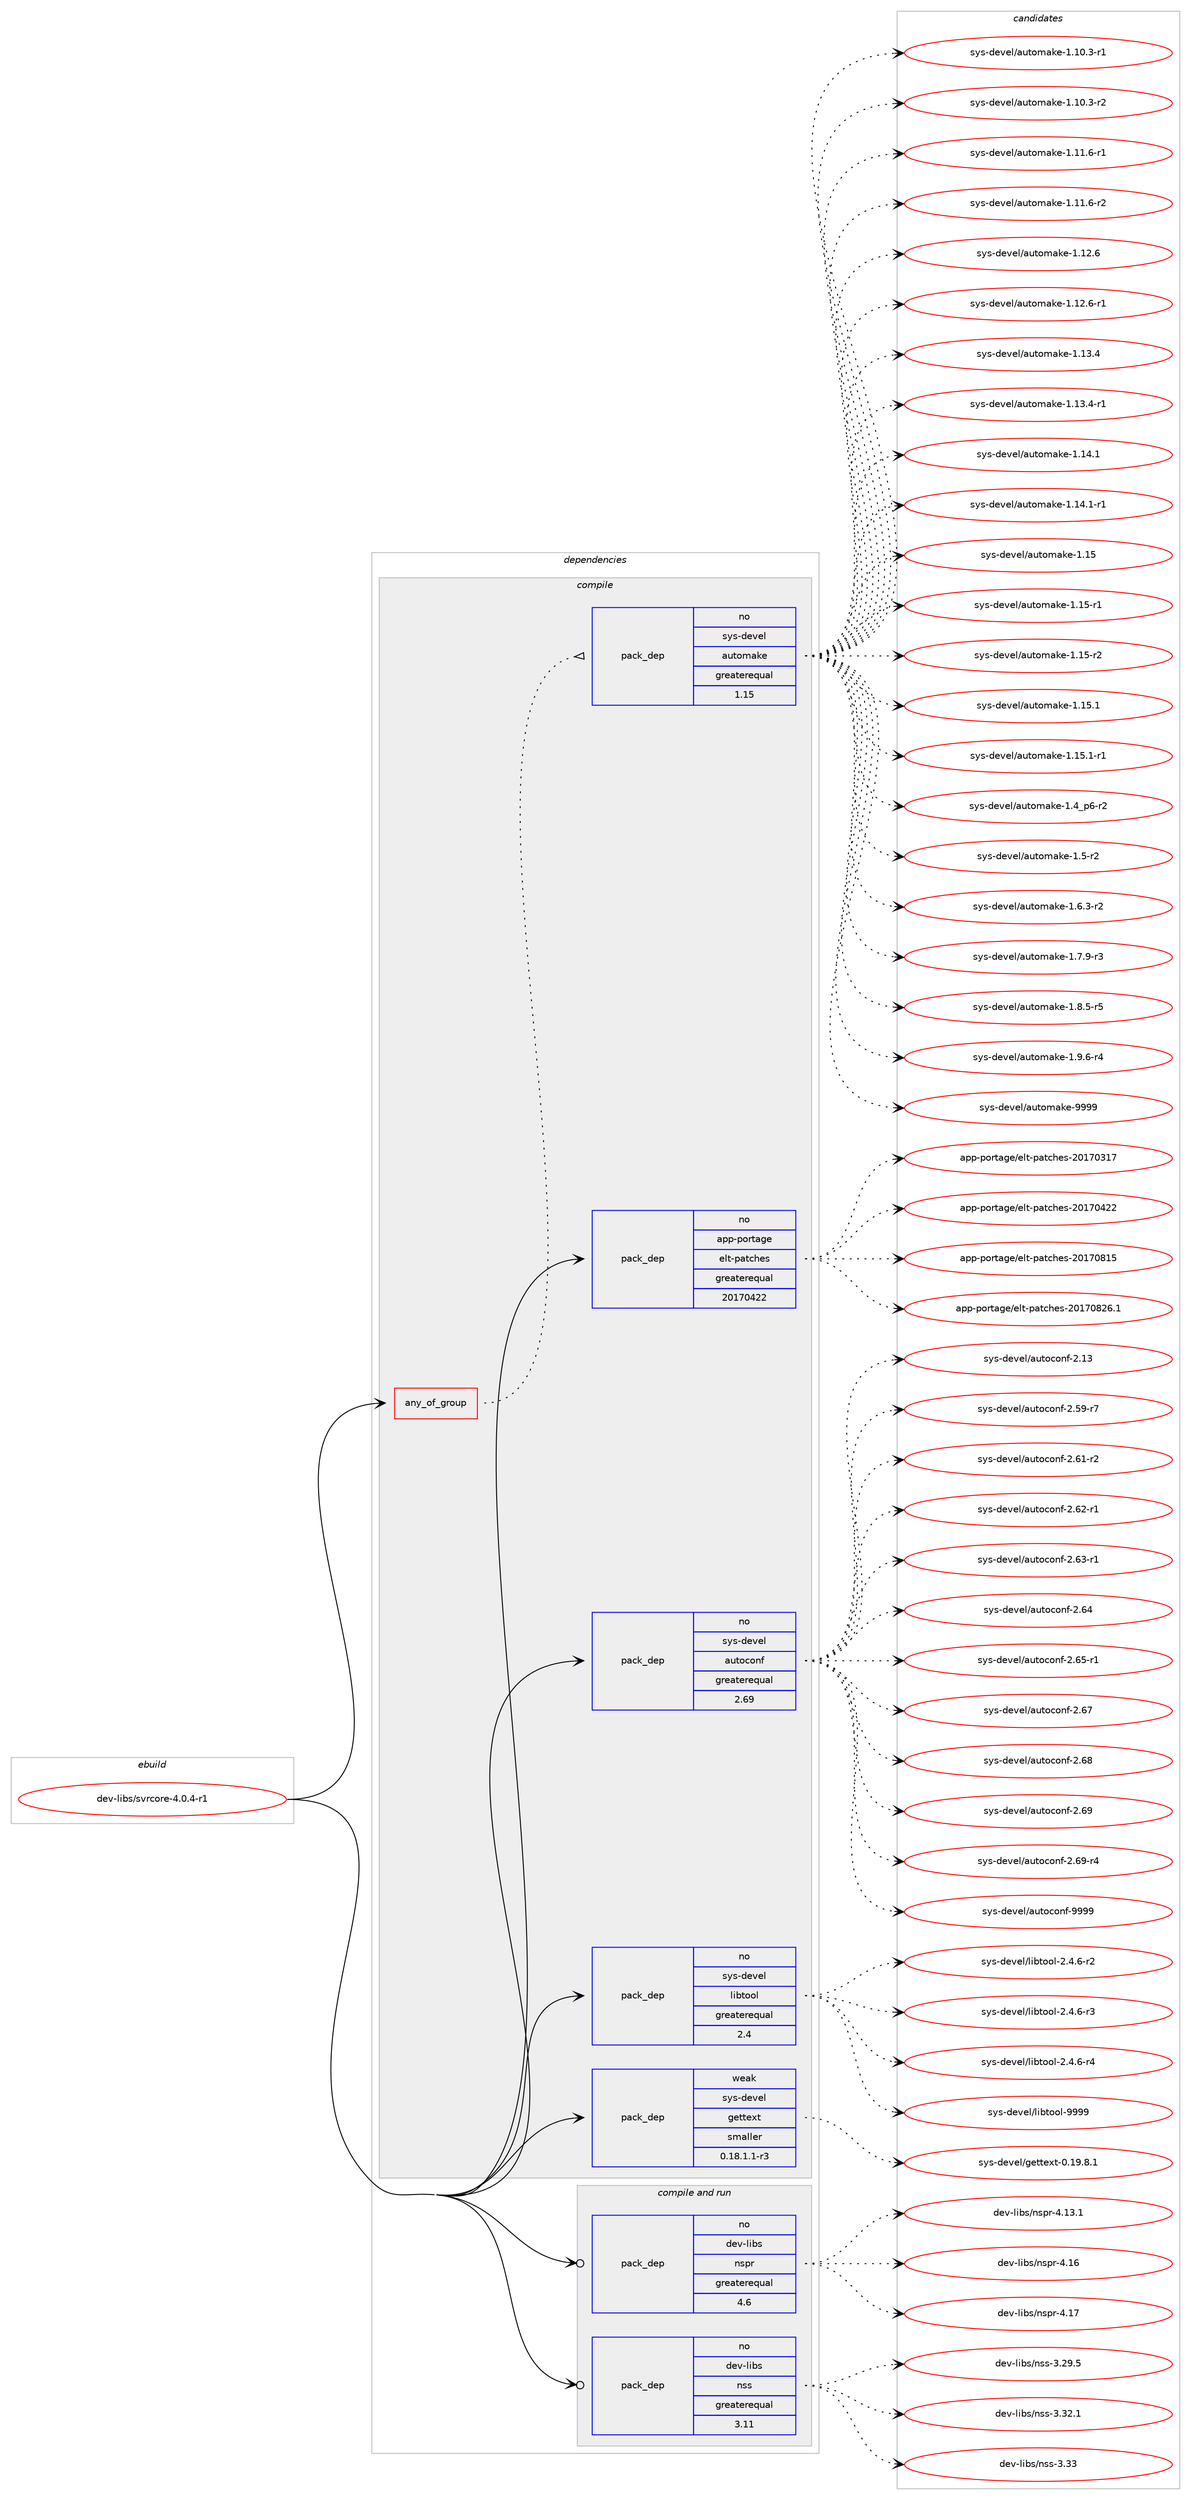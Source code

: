 digraph prolog {

# *************
# Graph options
# *************

newrank=true;
concentrate=true;
compound=true;
graph [rankdir=LR,fontname=Helvetica,fontsize=10,ranksep=1.5];#, ranksep=2.5, nodesep=0.2];
edge  [arrowhead=vee];
node  [fontname=Helvetica,fontsize=10];

# **********
# The ebuild
# **********

subgraph cluster_leftcol {
color=gray;
rank=same;
label=<<i>ebuild</i>>;
id [label="dev-libs/svrcore-4.0.4-r1", color=red, width=4, href="../dev-libs/svrcore-4.0.4-r1.svg"];
}

# ****************
# The dependencies
# ****************

subgraph cluster_midcol {
color=gray;
label=<<i>dependencies</i>>;
subgraph cluster_compile {
fillcolor="#eeeeee";
style=filled;
label=<<i>compile</i>>;
subgraph any3551 {
dependency119571 [label=<<TABLE BORDER="0" CELLBORDER="1" CELLSPACING="0" CELLPADDING="4"><TR><TD CELLPADDING="10">any_of_group</TD></TR></TABLE>>, shape=none, color=red];subgraph pack90097 {
dependency119572 [label=<<TABLE BORDER="0" CELLBORDER="1" CELLSPACING="0" CELLPADDING="4" WIDTH="220"><TR><TD ROWSPAN="6" CELLPADDING="30">pack_dep</TD></TR><TR><TD WIDTH="110">no</TD></TR><TR><TD>sys-devel</TD></TR><TR><TD>automake</TD></TR><TR><TD>greaterequal</TD></TR><TR><TD>1.15</TD></TR></TABLE>>, shape=none, color=blue];
}
dependency119571:e -> dependency119572:w [weight=20,style="dotted",arrowhead="oinv"];
}
id:e -> dependency119571:w [weight=20,style="solid",arrowhead="vee"];
subgraph pack90098 {
dependency119573 [label=<<TABLE BORDER="0" CELLBORDER="1" CELLSPACING="0" CELLPADDING="4" WIDTH="220"><TR><TD ROWSPAN="6" CELLPADDING="30">pack_dep</TD></TR><TR><TD WIDTH="110">no</TD></TR><TR><TD>app-portage</TD></TR><TR><TD>elt-patches</TD></TR><TR><TD>greaterequal</TD></TR><TR><TD>20170422</TD></TR></TABLE>>, shape=none, color=blue];
}
id:e -> dependency119573:w [weight=20,style="solid",arrowhead="vee"];
subgraph pack90099 {
dependency119574 [label=<<TABLE BORDER="0" CELLBORDER="1" CELLSPACING="0" CELLPADDING="4" WIDTH="220"><TR><TD ROWSPAN="6" CELLPADDING="30">pack_dep</TD></TR><TR><TD WIDTH="110">no</TD></TR><TR><TD>sys-devel</TD></TR><TR><TD>autoconf</TD></TR><TR><TD>greaterequal</TD></TR><TR><TD>2.69</TD></TR></TABLE>>, shape=none, color=blue];
}
id:e -> dependency119574:w [weight=20,style="solid",arrowhead="vee"];
subgraph pack90100 {
dependency119575 [label=<<TABLE BORDER="0" CELLBORDER="1" CELLSPACING="0" CELLPADDING="4" WIDTH="220"><TR><TD ROWSPAN="6" CELLPADDING="30">pack_dep</TD></TR><TR><TD WIDTH="110">no</TD></TR><TR><TD>sys-devel</TD></TR><TR><TD>libtool</TD></TR><TR><TD>greaterequal</TD></TR><TR><TD>2.4</TD></TR></TABLE>>, shape=none, color=blue];
}
id:e -> dependency119575:w [weight=20,style="solid",arrowhead="vee"];
subgraph pack90101 {
dependency119576 [label=<<TABLE BORDER="0" CELLBORDER="1" CELLSPACING="0" CELLPADDING="4" WIDTH="220"><TR><TD ROWSPAN="6" CELLPADDING="30">pack_dep</TD></TR><TR><TD WIDTH="110">weak</TD></TR><TR><TD>sys-devel</TD></TR><TR><TD>gettext</TD></TR><TR><TD>smaller</TD></TR><TR><TD>0.18.1.1-r3</TD></TR></TABLE>>, shape=none, color=blue];
}
id:e -> dependency119576:w [weight=20,style="solid",arrowhead="vee"];
}
subgraph cluster_compileandrun {
fillcolor="#eeeeee";
style=filled;
label=<<i>compile and run</i>>;
subgraph pack90102 {
dependency119577 [label=<<TABLE BORDER="0" CELLBORDER="1" CELLSPACING="0" CELLPADDING="4" WIDTH="220"><TR><TD ROWSPAN="6" CELLPADDING="30">pack_dep</TD></TR><TR><TD WIDTH="110">no</TD></TR><TR><TD>dev-libs</TD></TR><TR><TD>nspr</TD></TR><TR><TD>greaterequal</TD></TR><TR><TD>4.6</TD></TR></TABLE>>, shape=none, color=blue];
}
id:e -> dependency119577:w [weight=20,style="solid",arrowhead="odotvee"];
subgraph pack90103 {
dependency119578 [label=<<TABLE BORDER="0" CELLBORDER="1" CELLSPACING="0" CELLPADDING="4" WIDTH="220"><TR><TD ROWSPAN="6" CELLPADDING="30">pack_dep</TD></TR><TR><TD WIDTH="110">no</TD></TR><TR><TD>dev-libs</TD></TR><TR><TD>nss</TD></TR><TR><TD>greaterequal</TD></TR><TR><TD>3.11</TD></TR></TABLE>>, shape=none, color=blue];
}
id:e -> dependency119578:w [weight=20,style="solid",arrowhead="odotvee"];
}
subgraph cluster_run {
fillcolor="#eeeeee";
style=filled;
label=<<i>run</i>>;
}
}

# **************
# The candidates
# **************

subgraph cluster_choices {
rank=same;
color=gray;
label=<<i>candidates</i>>;

subgraph choice90097 {
color=black;
nodesep=1;
choice11512111545100101118101108479711711611110997107101454946494846514511449 [label="sys-devel/automake-1.10.3-r1", color=red, width=4,href="../sys-devel/automake-1.10.3-r1.svg"];
choice11512111545100101118101108479711711611110997107101454946494846514511450 [label="sys-devel/automake-1.10.3-r2", color=red, width=4,href="../sys-devel/automake-1.10.3-r2.svg"];
choice11512111545100101118101108479711711611110997107101454946494946544511449 [label="sys-devel/automake-1.11.6-r1", color=red, width=4,href="../sys-devel/automake-1.11.6-r1.svg"];
choice11512111545100101118101108479711711611110997107101454946494946544511450 [label="sys-devel/automake-1.11.6-r2", color=red, width=4,href="../sys-devel/automake-1.11.6-r2.svg"];
choice1151211154510010111810110847971171161111099710710145494649504654 [label="sys-devel/automake-1.12.6", color=red, width=4,href="../sys-devel/automake-1.12.6.svg"];
choice11512111545100101118101108479711711611110997107101454946495046544511449 [label="sys-devel/automake-1.12.6-r1", color=red, width=4,href="../sys-devel/automake-1.12.6-r1.svg"];
choice1151211154510010111810110847971171161111099710710145494649514652 [label="sys-devel/automake-1.13.4", color=red, width=4,href="../sys-devel/automake-1.13.4.svg"];
choice11512111545100101118101108479711711611110997107101454946495146524511449 [label="sys-devel/automake-1.13.4-r1", color=red, width=4,href="../sys-devel/automake-1.13.4-r1.svg"];
choice1151211154510010111810110847971171161111099710710145494649524649 [label="sys-devel/automake-1.14.1", color=red, width=4,href="../sys-devel/automake-1.14.1.svg"];
choice11512111545100101118101108479711711611110997107101454946495246494511449 [label="sys-devel/automake-1.14.1-r1", color=red, width=4,href="../sys-devel/automake-1.14.1-r1.svg"];
choice115121115451001011181011084797117116111109971071014549464953 [label="sys-devel/automake-1.15", color=red, width=4,href="../sys-devel/automake-1.15.svg"];
choice1151211154510010111810110847971171161111099710710145494649534511449 [label="sys-devel/automake-1.15-r1", color=red, width=4,href="../sys-devel/automake-1.15-r1.svg"];
choice1151211154510010111810110847971171161111099710710145494649534511450 [label="sys-devel/automake-1.15-r2", color=red, width=4,href="../sys-devel/automake-1.15-r2.svg"];
choice1151211154510010111810110847971171161111099710710145494649534649 [label="sys-devel/automake-1.15.1", color=red, width=4,href="../sys-devel/automake-1.15.1.svg"];
choice11512111545100101118101108479711711611110997107101454946495346494511449 [label="sys-devel/automake-1.15.1-r1", color=red, width=4,href="../sys-devel/automake-1.15.1-r1.svg"];
choice115121115451001011181011084797117116111109971071014549465295112544511450 [label="sys-devel/automake-1.4_p6-r2", color=red, width=4,href="../sys-devel/automake-1.4_p6-r2.svg"];
choice11512111545100101118101108479711711611110997107101454946534511450 [label="sys-devel/automake-1.5-r2", color=red, width=4,href="../sys-devel/automake-1.5-r2.svg"];
choice115121115451001011181011084797117116111109971071014549465446514511450 [label="sys-devel/automake-1.6.3-r2", color=red, width=4,href="../sys-devel/automake-1.6.3-r2.svg"];
choice115121115451001011181011084797117116111109971071014549465546574511451 [label="sys-devel/automake-1.7.9-r3", color=red, width=4,href="../sys-devel/automake-1.7.9-r3.svg"];
choice115121115451001011181011084797117116111109971071014549465646534511453 [label="sys-devel/automake-1.8.5-r5", color=red, width=4,href="../sys-devel/automake-1.8.5-r5.svg"];
choice115121115451001011181011084797117116111109971071014549465746544511452 [label="sys-devel/automake-1.9.6-r4", color=red, width=4,href="../sys-devel/automake-1.9.6-r4.svg"];
choice115121115451001011181011084797117116111109971071014557575757 [label="sys-devel/automake-9999", color=red, width=4,href="../sys-devel/automake-9999.svg"];
dependency119572:e -> choice11512111545100101118101108479711711611110997107101454946494846514511449:w [style=dotted,weight="100"];
dependency119572:e -> choice11512111545100101118101108479711711611110997107101454946494846514511450:w [style=dotted,weight="100"];
dependency119572:e -> choice11512111545100101118101108479711711611110997107101454946494946544511449:w [style=dotted,weight="100"];
dependency119572:e -> choice11512111545100101118101108479711711611110997107101454946494946544511450:w [style=dotted,weight="100"];
dependency119572:e -> choice1151211154510010111810110847971171161111099710710145494649504654:w [style=dotted,weight="100"];
dependency119572:e -> choice11512111545100101118101108479711711611110997107101454946495046544511449:w [style=dotted,weight="100"];
dependency119572:e -> choice1151211154510010111810110847971171161111099710710145494649514652:w [style=dotted,weight="100"];
dependency119572:e -> choice11512111545100101118101108479711711611110997107101454946495146524511449:w [style=dotted,weight="100"];
dependency119572:e -> choice1151211154510010111810110847971171161111099710710145494649524649:w [style=dotted,weight="100"];
dependency119572:e -> choice11512111545100101118101108479711711611110997107101454946495246494511449:w [style=dotted,weight="100"];
dependency119572:e -> choice115121115451001011181011084797117116111109971071014549464953:w [style=dotted,weight="100"];
dependency119572:e -> choice1151211154510010111810110847971171161111099710710145494649534511449:w [style=dotted,weight="100"];
dependency119572:e -> choice1151211154510010111810110847971171161111099710710145494649534511450:w [style=dotted,weight="100"];
dependency119572:e -> choice1151211154510010111810110847971171161111099710710145494649534649:w [style=dotted,weight="100"];
dependency119572:e -> choice11512111545100101118101108479711711611110997107101454946495346494511449:w [style=dotted,weight="100"];
dependency119572:e -> choice115121115451001011181011084797117116111109971071014549465295112544511450:w [style=dotted,weight="100"];
dependency119572:e -> choice11512111545100101118101108479711711611110997107101454946534511450:w [style=dotted,weight="100"];
dependency119572:e -> choice115121115451001011181011084797117116111109971071014549465446514511450:w [style=dotted,weight="100"];
dependency119572:e -> choice115121115451001011181011084797117116111109971071014549465546574511451:w [style=dotted,weight="100"];
dependency119572:e -> choice115121115451001011181011084797117116111109971071014549465646534511453:w [style=dotted,weight="100"];
dependency119572:e -> choice115121115451001011181011084797117116111109971071014549465746544511452:w [style=dotted,weight="100"];
dependency119572:e -> choice115121115451001011181011084797117116111109971071014557575757:w [style=dotted,weight="100"];
}
subgraph choice90098 {
color=black;
nodesep=1;
choice97112112451121111141169710310147101108116451129711699104101115455048495548514955 [label="app-portage/elt-patches-20170317", color=red, width=4,href="../app-portage/elt-patches-20170317.svg"];
choice97112112451121111141169710310147101108116451129711699104101115455048495548525050 [label="app-portage/elt-patches-20170422", color=red, width=4,href="../app-portage/elt-patches-20170422.svg"];
choice97112112451121111141169710310147101108116451129711699104101115455048495548564953 [label="app-portage/elt-patches-20170815", color=red, width=4,href="../app-portage/elt-patches-20170815.svg"];
choice971121124511211111411697103101471011081164511297116991041011154550484955485650544649 [label="app-portage/elt-patches-20170826.1", color=red, width=4,href="../app-portage/elt-patches-20170826.1.svg"];
dependency119573:e -> choice97112112451121111141169710310147101108116451129711699104101115455048495548514955:w [style=dotted,weight="100"];
dependency119573:e -> choice97112112451121111141169710310147101108116451129711699104101115455048495548525050:w [style=dotted,weight="100"];
dependency119573:e -> choice97112112451121111141169710310147101108116451129711699104101115455048495548564953:w [style=dotted,weight="100"];
dependency119573:e -> choice971121124511211111411697103101471011081164511297116991041011154550484955485650544649:w [style=dotted,weight="100"];
}
subgraph choice90099 {
color=black;
nodesep=1;
choice115121115451001011181011084797117116111991111101024550464951 [label="sys-devel/autoconf-2.13", color=red, width=4,href="../sys-devel/autoconf-2.13.svg"];
choice1151211154510010111810110847971171161119911111010245504653574511455 [label="sys-devel/autoconf-2.59-r7", color=red, width=4,href="../sys-devel/autoconf-2.59-r7.svg"];
choice1151211154510010111810110847971171161119911111010245504654494511450 [label="sys-devel/autoconf-2.61-r2", color=red, width=4,href="../sys-devel/autoconf-2.61-r2.svg"];
choice1151211154510010111810110847971171161119911111010245504654504511449 [label="sys-devel/autoconf-2.62-r1", color=red, width=4,href="../sys-devel/autoconf-2.62-r1.svg"];
choice1151211154510010111810110847971171161119911111010245504654514511449 [label="sys-devel/autoconf-2.63-r1", color=red, width=4,href="../sys-devel/autoconf-2.63-r1.svg"];
choice115121115451001011181011084797117116111991111101024550465452 [label="sys-devel/autoconf-2.64", color=red, width=4,href="../sys-devel/autoconf-2.64.svg"];
choice1151211154510010111810110847971171161119911111010245504654534511449 [label="sys-devel/autoconf-2.65-r1", color=red, width=4,href="../sys-devel/autoconf-2.65-r1.svg"];
choice115121115451001011181011084797117116111991111101024550465455 [label="sys-devel/autoconf-2.67", color=red, width=4,href="../sys-devel/autoconf-2.67.svg"];
choice115121115451001011181011084797117116111991111101024550465456 [label="sys-devel/autoconf-2.68", color=red, width=4,href="../sys-devel/autoconf-2.68.svg"];
choice115121115451001011181011084797117116111991111101024550465457 [label="sys-devel/autoconf-2.69", color=red, width=4,href="../sys-devel/autoconf-2.69.svg"];
choice1151211154510010111810110847971171161119911111010245504654574511452 [label="sys-devel/autoconf-2.69-r4", color=red, width=4,href="../sys-devel/autoconf-2.69-r4.svg"];
choice115121115451001011181011084797117116111991111101024557575757 [label="sys-devel/autoconf-9999", color=red, width=4,href="../sys-devel/autoconf-9999.svg"];
dependency119574:e -> choice115121115451001011181011084797117116111991111101024550464951:w [style=dotted,weight="100"];
dependency119574:e -> choice1151211154510010111810110847971171161119911111010245504653574511455:w [style=dotted,weight="100"];
dependency119574:e -> choice1151211154510010111810110847971171161119911111010245504654494511450:w [style=dotted,weight="100"];
dependency119574:e -> choice1151211154510010111810110847971171161119911111010245504654504511449:w [style=dotted,weight="100"];
dependency119574:e -> choice1151211154510010111810110847971171161119911111010245504654514511449:w [style=dotted,weight="100"];
dependency119574:e -> choice115121115451001011181011084797117116111991111101024550465452:w [style=dotted,weight="100"];
dependency119574:e -> choice1151211154510010111810110847971171161119911111010245504654534511449:w [style=dotted,weight="100"];
dependency119574:e -> choice115121115451001011181011084797117116111991111101024550465455:w [style=dotted,weight="100"];
dependency119574:e -> choice115121115451001011181011084797117116111991111101024550465456:w [style=dotted,weight="100"];
dependency119574:e -> choice115121115451001011181011084797117116111991111101024550465457:w [style=dotted,weight="100"];
dependency119574:e -> choice1151211154510010111810110847971171161119911111010245504654574511452:w [style=dotted,weight="100"];
dependency119574:e -> choice115121115451001011181011084797117116111991111101024557575757:w [style=dotted,weight="100"];
}
subgraph choice90100 {
color=black;
nodesep=1;
choice1151211154510010111810110847108105981161111111084550465246544511450 [label="sys-devel/libtool-2.4.6-r2", color=red, width=4,href="../sys-devel/libtool-2.4.6-r2.svg"];
choice1151211154510010111810110847108105981161111111084550465246544511451 [label="sys-devel/libtool-2.4.6-r3", color=red, width=4,href="../sys-devel/libtool-2.4.6-r3.svg"];
choice1151211154510010111810110847108105981161111111084550465246544511452 [label="sys-devel/libtool-2.4.6-r4", color=red, width=4,href="../sys-devel/libtool-2.4.6-r4.svg"];
choice1151211154510010111810110847108105981161111111084557575757 [label="sys-devel/libtool-9999", color=red, width=4,href="../sys-devel/libtool-9999.svg"];
dependency119575:e -> choice1151211154510010111810110847108105981161111111084550465246544511450:w [style=dotted,weight="100"];
dependency119575:e -> choice1151211154510010111810110847108105981161111111084550465246544511451:w [style=dotted,weight="100"];
dependency119575:e -> choice1151211154510010111810110847108105981161111111084550465246544511452:w [style=dotted,weight="100"];
dependency119575:e -> choice1151211154510010111810110847108105981161111111084557575757:w [style=dotted,weight="100"];
}
subgraph choice90101 {
color=black;
nodesep=1;
choice1151211154510010111810110847103101116116101120116454846495746564649 [label="sys-devel/gettext-0.19.8.1", color=red, width=4,href="../sys-devel/gettext-0.19.8.1.svg"];
dependency119576:e -> choice1151211154510010111810110847103101116116101120116454846495746564649:w [style=dotted,weight="100"];
}
subgraph choice90102 {
color=black;
nodesep=1;
choice10010111845108105981154711011511211445524649514649 [label="dev-libs/nspr-4.13.1", color=red, width=4,href="../dev-libs/nspr-4.13.1.svg"];
choice1001011184510810598115471101151121144552464954 [label="dev-libs/nspr-4.16", color=red, width=4,href="../dev-libs/nspr-4.16.svg"];
choice1001011184510810598115471101151121144552464955 [label="dev-libs/nspr-4.17", color=red, width=4,href="../dev-libs/nspr-4.17.svg"];
dependency119577:e -> choice10010111845108105981154711011511211445524649514649:w [style=dotted,weight="100"];
dependency119577:e -> choice1001011184510810598115471101151121144552464954:w [style=dotted,weight="100"];
dependency119577:e -> choice1001011184510810598115471101151121144552464955:w [style=dotted,weight="100"];
}
subgraph choice90103 {
color=black;
nodesep=1;
choice10010111845108105981154711011511545514650574653 [label="dev-libs/nss-3.29.5", color=red, width=4,href="../dev-libs/nss-3.29.5.svg"];
choice10010111845108105981154711011511545514651504649 [label="dev-libs/nss-3.32.1", color=red, width=4,href="../dev-libs/nss-3.32.1.svg"];
choice1001011184510810598115471101151154551465151 [label="dev-libs/nss-3.33", color=red, width=4,href="../dev-libs/nss-3.33.svg"];
dependency119578:e -> choice10010111845108105981154711011511545514650574653:w [style=dotted,weight="100"];
dependency119578:e -> choice10010111845108105981154711011511545514651504649:w [style=dotted,weight="100"];
dependency119578:e -> choice1001011184510810598115471101151154551465151:w [style=dotted,weight="100"];
}
}

}
